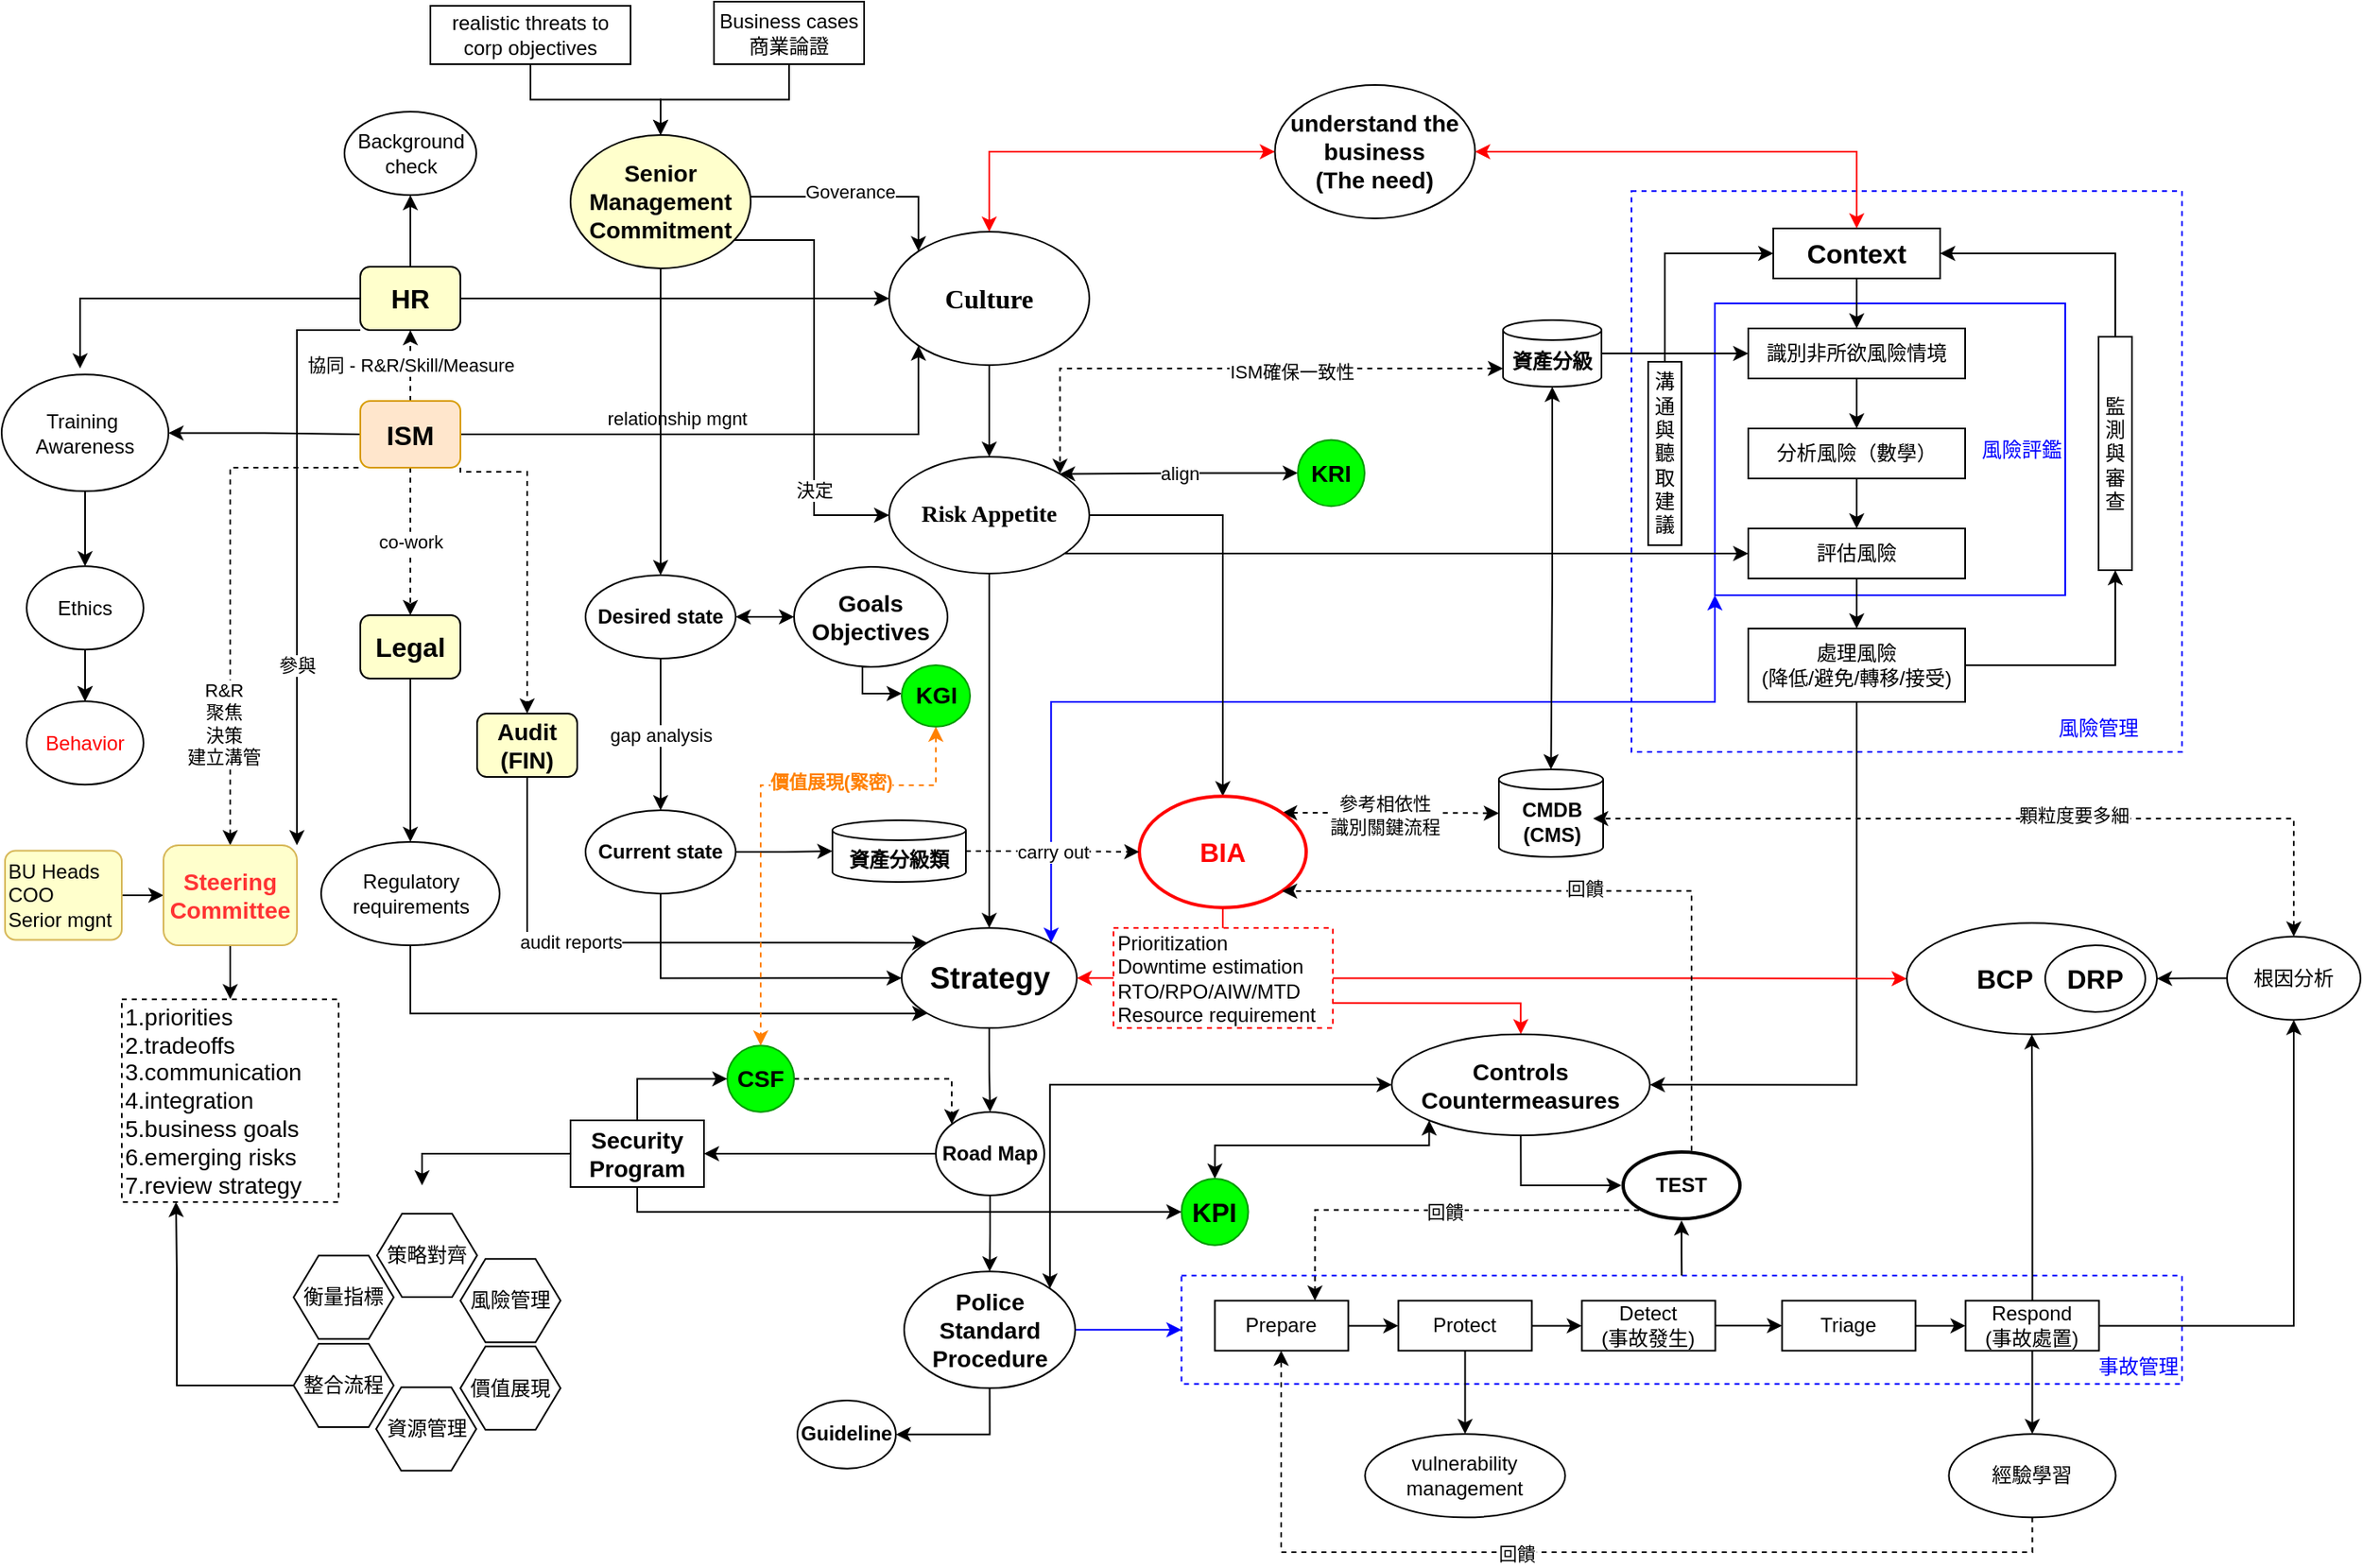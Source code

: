 <mxfile version="14.4.2" type="github">
  <diagram name="CISM" id="42789a77-a242-8287-6e28-9cd8cfd52e62">
    <mxGraphModel dx="1102" dy="526" grid="1" gridSize="10" guides="1" tooltips="1" connect="1" arrows="1" fold="1" page="1" pageScale="1" pageWidth="1600" pageHeight="900" background="#ffffff" math="0" shadow="0">
      <root>
        <mxCell id="0" />
        <mxCell id="1" parent="0" />
        <mxCell id="RKfxSkE61p598FqZE3x6-5" value="&lt;div style=&quot;text-align: justify&quot;&gt;&lt;/div&gt;" style="rounded=0;whiteSpace=wrap;html=1;align=right;strokeColor=#0000FF;dashed=1;" parent="1" vertex="1">
          <mxGeometry x="990" y="133.67" width="330" height="336.33" as="geometry" />
        </mxCell>
        <mxCell id="Z_T5WOkKw4FG-YKkFipD-60" value="&lt;div&gt;&lt;span&gt;&lt;font color=&quot;#0000ff&quot;&gt;&lt;br&gt;&lt;/font&gt;&lt;/span&gt;&lt;/div&gt;&lt;div&gt;&lt;span&gt;&lt;font color=&quot;#0000ff&quot;&gt;&lt;br&gt;&lt;/font&gt;&lt;/span&gt;&lt;/div&gt;&lt;div&gt;&lt;span&gt;&lt;font color=&quot;#0000ff&quot;&gt;&lt;br&gt;&lt;/font&gt;&lt;/span&gt;&lt;/div&gt;&lt;div&gt;&lt;span&gt;&lt;font color=&quot;#0000ff&quot;&gt;事故管理&lt;/font&gt;&lt;/span&gt;&lt;/div&gt;" style="rounded=0;whiteSpace=wrap;html=1;fillColor=#FFFFFF;strokeColor=#0000FF;align=right;dashed=1;" parent="1" vertex="1">
          <mxGeometry x="720.25" y="784.16" width="599.75" height="65" as="geometry" />
        </mxCell>
        <mxCell id="Z_T5WOkKw4FG-YKkFipD-143" style="edgeStyle=orthogonalEdgeStyle;rounded=0;orthogonalLoop=1;jettySize=auto;html=1;entryX=1;entryY=0;entryDx=0;entryDy=0;startArrow=classic;startFill=1;endArrow=classic;endFill=1;exitX=0;exitY=1;exitDx=0;exitDy=0;strokeColor=#0000FF;" parent="1" source="Z_T5WOkKw4FG-YKkFipD-38" target="Z_T5WOkKw4FG-YKkFipD-3" edge="1">
          <mxGeometry relative="1" as="geometry">
            <Array as="points">
              <mxPoint x="1040" y="440" />
              <mxPoint x="642" y="440" />
            </Array>
          </mxGeometry>
        </mxCell>
        <mxCell id="Z_T5WOkKw4FG-YKkFipD-38" value="&lt;font color=&quot;#0000ff&quot;&gt;風險評鑑&lt;/font&gt;" style="rounded=0;whiteSpace=wrap;html=1;fillColor=#FFFFFF;align=right;strokeColor=#0000FF;" parent="1" vertex="1">
          <mxGeometry x="1040" y="201" width="210" height="175" as="geometry" />
        </mxCell>
        <mxCell id="Z_T5WOkKw4FG-YKkFipD-5" style="edgeStyle=orthogonalEdgeStyle;rounded=0;orthogonalLoop=1;jettySize=auto;html=1;exitX=0;exitY=0.5;exitDx=0;exitDy=0;startArrow=classic;startFill=1;endArrow=classic;endFill=1;strokeColor=#FF0000;" parent="1" source="RKfxSkE61p598FqZE3x6-7" target="1ea317790d2ca983-3" edge="1">
          <mxGeometry relative="1" as="geometry">
            <mxPoint x="285" y="188" as="sourcePoint" />
            <Array as="points">
              <mxPoint x="605" y="110" />
            </Array>
          </mxGeometry>
        </mxCell>
        <mxCell id="Z_T5WOkKw4FG-YKkFipD-2" style="edgeStyle=orthogonalEdgeStyle;rounded=0;orthogonalLoop=1;jettySize=auto;html=1;exitX=0.5;exitY=1;exitDx=0;exitDy=0;" parent="1" source="1ea317790d2ca983-3" target="1ea317790d2ca983-4" edge="1">
          <mxGeometry relative="1" as="geometry" />
        </mxCell>
        <mxCell id="Z_T5WOkKw4FG-YKkFipD-57" style="edgeStyle=orthogonalEdgeStyle;rounded=0;orthogonalLoop=1;jettySize=auto;html=1;entryX=1;entryY=0.5;entryDx=0;entryDy=0;startArrow=classic;startFill=1;endArrow=none;endFill=0;" parent="1" source="1ea317790d2ca983-3" target="Z_T5WOkKw4FG-YKkFipD-21" edge="1">
          <mxGeometry relative="1" as="geometry" />
        </mxCell>
        <mxCell id="1ea317790d2ca983-3" value="&lt;span&gt;&lt;font size=&quot;1&quot;&gt;&lt;b style=&quot;font-size: 16px&quot;&gt;Culture&lt;/b&gt;&lt;/font&gt;&lt;/span&gt;" style="ellipse;whiteSpace=wrap;html=1;rounded=0;shadow=0;comic=0;labelBackgroundColor=none;strokeWidth=1;fontFamily=Verdana;fontSize=12;align=center;" parent="1" vertex="1">
          <mxGeometry x="545" y="158" width="120" height="80" as="geometry" />
        </mxCell>
        <mxCell id="Z_T5WOkKw4FG-YKkFipD-75" value="" style="edgeStyle=orthogonalEdgeStyle;rounded=0;orthogonalLoop=1;jettySize=auto;html=1;startArrow=none;startFill=0;endArrow=classic;endFill=1;entryX=0.5;entryY=0;entryDx=0;entryDy=0;exitX=1;exitY=0.5;exitDx=0;exitDy=0;exitPerimeter=0;" parent="1" source="1ea317790d2ca983-4" target="Z_T5WOkKw4FG-YKkFipD-55" edge="1">
          <mxGeometry relative="1" as="geometry" />
        </mxCell>
        <mxCell id="Z_T5WOkKw4FG-YKkFipD-111" style="edgeStyle=orthogonalEdgeStyle;rounded=0;orthogonalLoop=1;jettySize=auto;html=1;exitX=1;exitY=0;exitDx=0;exitDy=0;entryX=0;entryY=0.5;entryDx=0;entryDy=0;startArrow=none;startFill=0;endArrow=classic;endFill=1;" parent="1" source="1ea317790d2ca983-4" target="Z_T5WOkKw4FG-YKkFipD-30" edge="1">
          <mxGeometry relative="1" as="geometry">
            <Array as="points">
              <mxPoint x="647" y="351" />
            </Array>
          </mxGeometry>
        </mxCell>
        <mxCell id="Z_T5WOkKw4FG-YKkFipD-129" style="edgeStyle=orthogonalEdgeStyle;rounded=0;orthogonalLoop=1;jettySize=auto;html=1;startArrow=none;startFill=0;endArrow=classic;endFill=1;" parent="1" source="1ea317790d2ca983-4" target="Z_T5WOkKw4FG-YKkFipD-3" edge="1">
          <mxGeometry relative="1" as="geometry" />
        </mxCell>
        <mxCell id="1ea317790d2ca983-4" value="&lt;span&gt;&lt;font size=&quot;1&quot;&gt;&lt;b style=&quot;font-size: 14px&quot;&gt;Risk Appetite&lt;/b&gt;&lt;/font&gt;&lt;/span&gt;" style="ellipse;whiteSpace=wrap;html=1;rounded=0;shadow=0;comic=0;labelBackgroundColor=none;strokeWidth=1;fontFamily=Verdana;fontSize=12;align=center;" parent="1" vertex="1">
          <mxGeometry x="545" y="293" width="120" height="70" as="geometry" />
        </mxCell>
        <mxCell id="Z_T5WOkKw4FG-YKkFipD-132" value="" style="edgeStyle=orthogonalEdgeStyle;rounded=0;orthogonalLoop=1;jettySize=auto;html=1;startArrow=none;startFill=0;endArrow=classic;endFill=1;" parent="1" source="I_x3B0UFov074bQ4PSzn-11" target="Z_T5WOkKw4FG-YKkFipD-4" edge="1">
          <mxGeometry relative="1" as="geometry" />
        </mxCell>
        <mxCell id="Z_T5WOkKw4FG-YKkFipD-3" value="&lt;b&gt;&lt;font style=&quot;font-size: 18px&quot;&gt;Strategy&lt;/font&gt;&lt;/b&gt;" style="ellipse;whiteSpace=wrap;html=1;" parent="1" vertex="1">
          <mxGeometry x="552.5" y="575.66" width="105" height="60" as="geometry" />
        </mxCell>
        <mxCell id="Z_T5WOkKw4FG-YKkFipD-66" value="" style="edgeStyle=orthogonalEdgeStyle;rounded=0;orthogonalLoop=1;jettySize=auto;html=1;strokeColor=#0000FF;" parent="1" source="Z_T5WOkKw4FG-YKkFipD-4" target="Z_T5WOkKw4FG-YKkFipD-60" edge="1">
          <mxGeometry relative="1" as="geometry" />
        </mxCell>
        <mxCell id="Z_T5WOkKw4FG-YKkFipD-4" value="&lt;b style=&quot;font-size: 14px&quot;&gt;&lt;span&gt;Police&lt;/span&gt;&lt;br&gt;&lt;span&gt;Standard&lt;/span&gt;&lt;br&gt;&lt;span&gt;Procedure&lt;/span&gt;&lt;/b&gt;" style="ellipse;whiteSpace=wrap;html=1;align=center;" parent="1" vertex="1">
          <mxGeometry x="554" y="781.66" width="102.5" height="70" as="geometry" />
        </mxCell>
        <mxCell id="Z_T5WOkKw4FG-YKkFipD-15" value="" style="edgeStyle=orthogonalEdgeStyle;rounded=0;orthogonalLoop=1;jettySize=auto;html=1;" parent="1" source="Z_T5WOkKw4FG-YKkFipD-9" target="Z_T5WOkKw4FG-YKkFipD-10" edge="1">
          <mxGeometry relative="1" as="geometry" />
        </mxCell>
        <mxCell id="Z_T5WOkKw4FG-YKkFipD-10" value="&lt;font color=&quot;#ff0000&quot;&gt;Behavior&lt;/font&gt;" style="ellipse;whiteSpace=wrap;html=1;" parent="1" vertex="1">
          <mxGeometry x="28" y="439.66" width="70" height="50" as="geometry" />
        </mxCell>
        <mxCell id="Z_T5WOkKw4FG-YKkFipD-14" value="" style="edgeStyle=orthogonalEdgeStyle;rounded=0;orthogonalLoop=1;jettySize=auto;html=1;" parent="1" source="Z_T5WOkKw4FG-YKkFipD-9" target="Z_T5WOkKw4FG-YKkFipD-10" edge="1">
          <mxGeometry relative="1" as="geometry" />
        </mxCell>
        <mxCell id="Z_T5WOkKw4FG-YKkFipD-69" value="" style="edgeStyle=orthogonalEdgeStyle;rounded=0;orthogonalLoop=1;jettySize=auto;html=1;startArrow=classic;startFill=1;endArrow=none;endFill=0;" parent="1" source="Z_T5WOkKw4FG-YKkFipD-11" target="Z_T5WOkKw4FG-YKkFipD-20" edge="1">
          <mxGeometry relative="1" as="geometry" />
        </mxCell>
        <mxCell id="Z_T5WOkKw4FG-YKkFipD-11" value="Training&amp;nbsp;&lt;br&gt;Awareness" style="ellipse;whiteSpace=wrap;html=1;" parent="1" vertex="1">
          <mxGeometry x="13" y="243.66" width="100" height="70" as="geometry" />
        </mxCell>
        <mxCell id="Z_T5WOkKw4FG-YKkFipD-9" value="Ethics" style="ellipse;whiteSpace=wrap;html=1;" parent="1" vertex="1">
          <mxGeometry x="28" y="358.66" width="70" height="50" as="geometry" />
        </mxCell>
        <mxCell id="Z_T5WOkKw4FG-YKkFipD-16" value="" style="edgeStyle=orthogonalEdgeStyle;rounded=0;orthogonalLoop=1;jettySize=auto;html=1;" parent="1" source="Z_T5WOkKw4FG-YKkFipD-11" target="Z_T5WOkKw4FG-YKkFipD-9" edge="1">
          <mxGeometry relative="1" as="geometry">
            <mxPoint x="63" y="338.66" as="sourcePoint" />
            <mxPoint x="63" y="453.66" as="targetPoint" />
          </mxGeometry>
        </mxCell>
        <mxCell id="Z_T5WOkKw4FG-YKkFipD-24" value="relationship mgnt" style="edgeStyle=orthogonalEdgeStyle;rounded=0;orthogonalLoop=1;jettySize=auto;html=1;entryX=0;entryY=1;entryDx=0;entryDy=0;exitX=1;exitY=0.5;exitDx=0;exitDy=0;align=right;" parent="1" source="Z_T5WOkKw4FG-YKkFipD-20" target="1ea317790d2ca983-3" edge="1">
          <mxGeometry x="0.046" y="10" relative="1" as="geometry">
            <Array as="points">
              <mxPoint x="563" y="280" />
            </Array>
            <mxPoint x="1" as="offset" />
          </mxGeometry>
        </mxCell>
        <mxCell id="Z_T5WOkKw4FG-YKkFipD-70" value="協同&amp;nbsp;- R&amp;amp;R/Skill/Measure" style="edgeStyle=orthogonalEdgeStyle;rounded=0;orthogonalLoop=1;jettySize=auto;html=1;startArrow=none;startFill=0;endArrow=classic;endFill=1;dashed=1;" parent="1" source="Z_T5WOkKw4FG-YKkFipD-20" target="Z_T5WOkKw4FG-YKkFipD-21" edge="1">
          <mxGeometry relative="1" as="geometry" />
        </mxCell>
        <mxCell id="Z_T5WOkKw4FG-YKkFipD-72" value="co-work" style="edgeStyle=orthogonalEdgeStyle;rounded=0;orthogonalLoop=1;jettySize=auto;html=1;dashed=1;startArrow=none;startFill=0;endArrow=classic;endFill=1;" parent="1" source="Z_T5WOkKw4FG-YKkFipD-20" target="Z_T5WOkKw4FG-YKkFipD-71" edge="1">
          <mxGeometry relative="1" as="geometry" />
        </mxCell>
        <mxCell id="LcdW9NNW-dmjEEYMS5UG-3" style="edgeStyle=orthogonalEdgeStyle;rounded=0;orthogonalLoop=1;jettySize=auto;html=1;entryX=0.5;entryY=0;entryDx=0;entryDy=0;dashed=1;exitX=1;exitY=1;exitDx=0;exitDy=0;" parent="1" source="Z_T5WOkKw4FG-YKkFipD-20" target="LcdW9NNW-dmjEEYMS5UG-1" edge="1">
          <mxGeometry relative="1" as="geometry">
            <Array as="points">
              <mxPoint x="288" y="302" />
              <mxPoint x="328" y="302" />
            </Array>
          </mxGeometry>
        </mxCell>
        <mxCell id="Z_T5WOkKw4FG-YKkFipD-20" value="&lt;b&gt;&lt;font style=&quot;font-size: 16px&quot;&gt;ISM&lt;/font&gt;&lt;/b&gt;" style="rounded=1;whiteSpace=wrap;html=1;fillColor=#ffe6cc;strokeColor=#d79b00;" parent="1" vertex="1">
          <mxGeometry x="228" y="259.5" width="60" height="40" as="geometry" />
        </mxCell>
        <mxCell id="Z_T5WOkKw4FG-YKkFipD-58" value="" style="edgeStyle=orthogonalEdgeStyle;rounded=0;orthogonalLoop=1;jettySize=auto;html=1;" parent="1" source="Z_T5WOkKw4FG-YKkFipD-21" edge="1">
          <mxGeometry relative="1" as="geometry">
            <mxPoint x="60" y="240" as="targetPoint" />
            <Array as="points">
              <mxPoint x="60" y="198" />
              <mxPoint x="60" y="240" />
            </Array>
          </mxGeometry>
        </mxCell>
        <mxCell id="7DjKlJsCixt-iZ4Y43LJ-12" value="" style="edgeStyle=orthogonalEdgeStyle;rounded=0;orthogonalLoop=1;jettySize=auto;html=1;startArrow=none;startFill=0;endArrow=classic;endFill=1;" parent="1" source="Z_T5WOkKw4FG-YKkFipD-21" target="7DjKlJsCixt-iZ4Y43LJ-11" edge="1">
          <mxGeometry relative="1" as="geometry" />
        </mxCell>
        <mxCell id="I_x3B0UFov074bQ4PSzn-13" style="edgeStyle=orthogonalEdgeStyle;rounded=0;orthogonalLoop=1;jettySize=auto;html=1;exitX=0;exitY=1;exitDx=0;exitDy=0;entryX=1;entryY=0;entryDx=0;entryDy=0;startArrow=none;startFill=0;endArrow=classic;endFill=1;strokeColor=#000000;" parent="1" source="Z_T5WOkKw4FG-YKkFipD-21" target="RKfxSkE61p598FqZE3x6-9" edge="1">
          <mxGeometry relative="1" as="geometry">
            <Array as="points">
              <mxPoint x="190" y="217" />
            </Array>
          </mxGeometry>
        </mxCell>
        <mxCell id="I_x3B0UFov074bQ4PSzn-14" value="參與" style="edgeLabel;html=1;align=center;verticalAlign=middle;resizable=0;points=[];" parent="I_x3B0UFov074bQ4PSzn-13" vertex="1" connectable="0">
          <mxGeometry x="-0.135" y="1" relative="1" as="geometry">
            <mxPoint x="-1" y="89" as="offset" />
          </mxGeometry>
        </mxCell>
        <mxCell id="Z_T5WOkKw4FG-YKkFipD-21" value="&lt;b&gt;&lt;font style=&quot;font-size: 16px&quot;&gt;HR&lt;/font&gt;&lt;/b&gt;" style="rounded=1;whiteSpace=wrap;html=1;fillColor=#FFFFCC;" parent="1" vertex="1">
          <mxGeometry x="228" y="179" width="60" height="38" as="geometry" />
        </mxCell>
        <mxCell id="Z_T5WOkKw4FG-YKkFipD-28" value="" style="edgeStyle=orthogonalEdgeStyle;rounded=0;orthogonalLoop=1;jettySize=auto;html=1;" parent="1" source="Z_T5WOkKw4FG-YKkFipD-25" target="Z_T5WOkKw4FG-YKkFipD-27" edge="1">
          <mxGeometry relative="1" as="geometry" />
        </mxCell>
        <mxCell id="Z_T5WOkKw4FG-YKkFipD-25" value="&lt;b&gt;&lt;font style=&quot;font-size: 16px&quot;&gt;Context&lt;/font&gt;&lt;/b&gt;" style="rounded=0;whiteSpace=wrap;html=1;fillColor=#FFFFFF;" parent="1" vertex="1">
          <mxGeometry x="1075" y="156" width="100" height="30" as="geometry" />
        </mxCell>
        <mxCell id="Z_T5WOkKw4FG-YKkFipD-34" value="" style="edgeStyle=orthogonalEdgeStyle;rounded=0;orthogonalLoop=1;jettySize=auto;html=1;entryX=0.5;entryY=0;entryDx=0;entryDy=0;" parent="1" source="Z_T5WOkKw4FG-YKkFipD-27" target="Z_T5WOkKw4FG-YKkFipD-29" edge="1">
          <mxGeometry relative="1" as="geometry" />
        </mxCell>
        <mxCell id="Z_T5WOkKw4FG-YKkFipD-27" value="識別非所欲風險情境" style="rounded=0;whiteSpace=wrap;html=1;fillColor=#FFFFFF;" parent="1" vertex="1">
          <mxGeometry x="1060" y="216" width="130" height="30" as="geometry" />
        </mxCell>
        <mxCell id="Z_T5WOkKw4FG-YKkFipD-32" value="" style="edgeStyle=orthogonalEdgeStyle;rounded=0;orthogonalLoop=1;jettySize=auto;html=1;" parent="1" source="Z_T5WOkKw4FG-YKkFipD-29" target="Z_T5WOkKw4FG-YKkFipD-30" edge="1">
          <mxGeometry relative="1" as="geometry" />
        </mxCell>
        <mxCell id="Z_T5WOkKw4FG-YKkFipD-29" value="分析風險（數學）" style="rounded=0;whiteSpace=wrap;html=1;fillColor=#FFFFFF;" parent="1" vertex="1">
          <mxGeometry x="1060" y="276" width="130" height="30" as="geometry" />
        </mxCell>
        <mxCell id="Z_T5WOkKw4FG-YKkFipD-36" value="" style="edgeStyle=orthogonalEdgeStyle;rounded=0;orthogonalLoop=1;jettySize=auto;html=1;" parent="1" source="Z_T5WOkKw4FG-YKkFipD-30" target="Z_T5WOkKw4FG-YKkFipD-35" edge="1">
          <mxGeometry relative="1" as="geometry" />
        </mxCell>
        <mxCell id="Z_T5WOkKw4FG-YKkFipD-30" value="評估風險" style="rounded=0;whiteSpace=wrap;html=1;fillColor=#FFFFFF;" parent="1" vertex="1">
          <mxGeometry x="1060" y="336" width="130" height="30" as="geometry" />
        </mxCell>
        <mxCell id="Z_T5WOkKw4FG-YKkFipD-44" style="edgeStyle=orthogonalEdgeStyle;rounded=0;orthogonalLoop=1;jettySize=auto;html=1;entryX=0.5;entryY=1;entryDx=0;entryDy=0;" parent="1" source="Z_T5WOkKw4FG-YKkFipD-35" target="Z_T5WOkKw4FG-YKkFipD-42" edge="1">
          <mxGeometry relative="1" as="geometry" />
        </mxCell>
        <mxCell id="Z_T5WOkKw4FG-YKkFipD-138" style="edgeStyle=orthogonalEdgeStyle;rounded=0;orthogonalLoop=1;jettySize=auto;html=1;entryX=1;entryY=0.5;entryDx=0;entryDy=0;startArrow=none;startFill=0;endArrow=classic;endFill=1;exitX=0.5;exitY=1;exitDx=0;exitDy=0;" parent="1" source="Z_T5WOkKw4FG-YKkFipD-35" target="Z_T5WOkKw4FG-YKkFipD-136" edge="1">
          <mxGeometry relative="1" as="geometry">
            <mxPoint x="1103" y="472" as="sourcePoint" />
            <Array as="points">
              <mxPoint x="1125" y="670" />
            </Array>
          </mxGeometry>
        </mxCell>
        <mxCell id="Z_T5WOkKw4FG-YKkFipD-35" value="處理風險&lt;br&gt;(降低/避免/轉移/接受)" style="rounded=0;whiteSpace=wrap;html=1;fillColor=#FFFFFF;" parent="1" vertex="1">
          <mxGeometry x="1060" y="396" width="130" height="44" as="geometry" />
        </mxCell>
        <mxCell id="Z_T5WOkKw4FG-YKkFipD-41" style="edgeStyle=orthogonalEdgeStyle;rounded=0;orthogonalLoop=1;jettySize=auto;html=1;entryX=0;entryY=0.5;entryDx=0;entryDy=0;exitX=0.5;exitY=0;exitDx=0;exitDy=0;" parent="1" source="Z_T5WOkKw4FG-YKkFipD-40" target="Z_T5WOkKw4FG-YKkFipD-25" edge="1">
          <mxGeometry relative="1" as="geometry">
            <Array as="points">
              <mxPoint x="1010" y="171" />
            </Array>
          </mxGeometry>
        </mxCell>
        <mxCell id="Z_T5WOkKw4FG-YKkFipD-40" value="溝通與聽取建議" style="rounded=0;whiteSpace=wrap;html=1;fillColor=#FFFFFF;" parent="1" vertex="1">
          <mxGeometry x="1000" y="236" width="20" height="110" as="geometry" />
        </mxCell>
        <mxCell id="Z_T5WOkKw4FG-YKkFipD-45" style="edgeStyle=orthogonalEdgeStyle;rounded=0;orthogonalLoop=1;jettySize=auto;html=1;entryX=1;entryY=0.5;entryDx=0;entryDy=0;" parent="1" source="Z_T5WOkKw4FG-YKkFipD-42" target="Z_T5WOkKw4FG-YKkFipD-25" edge="1">
          <mxGeometry relative="1" as="geometry">
            <Array as="points">
              <mxPoint x="1280" y="171" />
            </Array>
          </mxGeometry>
        </mxCell>
        <mxCell id="Z_T5WOkKw4FG-YKkFipD-42" value="監測與審查" style="rounded=0;whiteSpace=wrap;html=1;fillColor=#FFFFFF;" parent="1" vertex="1">
          <mxGeometry x="1270" y="221" width="20" height="140" as="geometry" />
        </mxCell>
        <mxCell id="Z_T5WOkKw4FG-YKkFipD-61" value="" style="edgeStyle=orthogonalEdgeStyle;rounded=0;orthogonalLoop=1;jettySize=auto;html=1;" parent="1" source="Z_T5WOkKw4FG-YKkFipD-49" target="Z_T5WOkKw4FG-YKkFipD-50" edge="1">
          <mxGeometry relative="1" as="geometry" />
        </mxCell>
        <mxCell id="Z_T5WOkKw4FG-YKkFipD-49" value="Prepare" style="rounded=0;whiteSpace=wrap;html=1;strokeColor=#000000;fillColor=#FFFFFF;" parent="1" vertex="1">
          <mxGeometry x="740.25" y="799.16" width="80" height="30" as="geometry" />
        </mxCell>
        <mxCell id="Z_T5WOkKw4FG-YKkFipD-62" value="" style="edgeStyle=orthogonalEdgeStyle;rounded=0;orthogonalLoop=1;jettySize=auto;html=1;" parent="1" source="Z_T5WOkKw4FG-YKkFipD-50" target="Z_T5WOkKw4FG-YKkFipD-51" edge="1">
          <mxGeometry relative="1" as="geometry" />
        </mxCell>
        <mxCell id="Z_T5WOkKw4FG-YKkFipD-87" value="" style="edgeStyle=orthogonalEdgeStyle;rounded=0;orthogonalLoop=1;jettySize=auto;html=1;startArrow=none;startFill=0;endArrow=classic;endFill=1;" parent="1" source="Z_T5WOkKw4FG-YKkFipD-50" target="Z_T5WOkKw4FG-YKkFipD-86" edge="1">
          <mxGeometry relative="1" as="geometry" />
        </mxCell>
        <mxCell id="Z_T5WOkKw4FG-YKkFipD-50" value="Protect" style="rounded=0;whiteSpace=wrap;html=1;strokeColor=#000000;fillColor=#FFFFFF;" parent="1" vertex="1">
          <mxGeometry x="850.25" y="799.16" width="80" height="30" as="geometry" />
        </mxCell>
        <mxCell id="Z_T5WOkKw4FG-YKkFipD-63" value="" style="edgeStyle=orthogonalEdgeStyle;rounded=0;orthogonalLoop=1;jettySize=auto;html=1;" parent="1" source="Z_T5WOkKw4FG-YKkFipD-51" target="Z_T5WOkKw4FG-YKkFipD-53" edge="1">
          <mxGeometry relative="1" as="geometry" />
        </mxCell>
        <mxCell id="Z_T5WOkKw4FG-YKkFipD-51" value="Detect&lt;br&gt;(事故發生)" style="rounded=0;whiteSpace=wrap;html=1;strokeColor=#000000;fillColor=#FFFFFF;" parent="1" vertex="1">
          <mxGeometry x="960.25" y="799.16" width="80" height="30" as="geometry" />
        </mxCell>
        <mxCell id="Z_T5WOkKw4FG-YKkFipD-89" value="" style="edgeStyle=orthogonalEdgeStyle;rounded=0;orthogonalLoop=1;jettySize=auto;html=1;startArrow=none;startFill=0;endArrow=classic;endFill=1;" parent="1" source="Z_T5WOkKw4FG-YKkFipD-52" target="Z_T5WOkKw4FG-YKkFipD-88" edge="1">
          <mxGeometry relative="1" as="geometry" />
        </mxCell>
        <mxCell id="Z_T5WOkKw4FG-YKkFipD-105" style="edgeStyle=orthogonalEdgeStyle;rounded=0;orthogonalLoop=1;jettySize=auto;html=1;entryX=0.5;entryY=1;entryDx=0;entryDy=0;startArrow=none;startFill=0;endArrow=classic;endFill=1;" parent="1" source="Z_T5WOkKw4FG-YKkFipD-52" target="Z_T5WOkKw4FG-YKkFipD-104" edge="1">
          <mxGeometry relative="1" as="geometry">
            <mxPoint x="1370" y="774.66" as="targetPoint" />
          </mxGeometry>
        </mxCell>
        <mxCell id="Z_T5WOkKw4FG-YKkFipD-108" style="edgeStyle=orthogonalEdgeStyle;rounded=0;orthogonalLoop=1;jettySize=auto;html=1;entryX=0.5;entryY=1;entryDx=0;entryDy=0;startArrow=none;startFill=0;endArrow=classic;endFill=1;" parent="1" source="Z_T5WOkKw4FG-YKkFipD-52" target="Z_T5WOkKw4FG-YKkFipD-80" edge="1">
          <mxGeometry relative="1" as="geometry" />
        </mxCell>
        <mxCell id="Z_T5WOkKw4FG-YKkFipD-52" value="Respond&lt;br&gt;(事故處置)" style="rounded=0;whiteSpace=wrap;html=1;strokeColor=#000000;fillColor=#FFFFFF;" parent="1" vertex="1">
          <mxGeometry x="1190.25" y="799.16" width="80" height="30" as="geometry" />
        </mxCell>
        <mxCell id="Z_T5WOkKw4FG-YKkFipD-64" value="" style="edgeStyle=orthogonalEdgeStyle;rounded=0;orthogonalLoop=1;jettySize=auto;html=1;" parent="1" source="Z_T5WOkKw4FG-YKkFipD-53" target="Z_T5WOkKw4FG-YKkFipD-52" edge="1">
          <mxGeometry relative="1" as="geometry" />
        </mxCell>
        <mxCell id="Z_T5WOkKw4FG-YKkFipD-53" value="Triage" style="rounded=0;whiteSpace=wrap;html=1;strokeColor=#000000;fillColor=#FFFFFF;" parent="1" vertex="1">
          <mxGeometry x="1080.25" y="799.16" width="80" height="30" as="geometry" />
        </mxCell>
        <mxCell id="Z_T5WOkKw4FG-YKkFipD-76" value="參考相依性&lt;br&gt;識別關鍵流程" style="edgeStyle=orthogonalEdgeStyle;rounded=0;orthogonalLoop=1;jettySize=auto;html=1;startArrow=classic;startFill=1;endArrow=classic;endFill=1;dashed=1;align=center;exitX=1;exitY=0;exitDx=0;exitDy=0;" parent="1" source="Z_T5WOkKw4FG-YKkFipD-55" target="Z_T5WOkKw4FG-YKkFipD-74" edge="1">
          <mxGeometry x="-0.061" y="-1" relative="1" as="geometry">
            <mxPoint as="offset" />
          </mxGeometry>
        </mxCell>
        <mxCell id="Z_T5WOkKw4FG-YKkFipD-78" value="" style="edgeStyle=orthogonalEdgeStyle;rounded=0;orthogonalLoop=1;jettySize=auto;html=1;startArrow=none;startFill=0;endArrow=classic;endFill=1;strokeColor=#FF0000;" parent="1" source="Z_T5WOkKw4FG-YKkFipD-55" target="Z_T5WOkKw4FG-YKkFipD-77" edge="1">
          <mxGeometry relative="1" as="geometry" />
        </mxCell>
        <mxCell id="Z_T5WOkKw4FG-YKkFipD-55" value="&lt;font style=&quot;font-size: 16px&quot; color=&quot;#ff0000&quot;&gt;&lt;b&gt;BIA&lt;/b&gt;&lt;/font&gt;" style="ellipse;whiteSpace=wrap;html=1;fillColor=#FFFFFF;strokeColor=#FF0000;strokeWidth=2;" parent="1" vertex="1">
          <mxGeometry x="695" y="496.66" width="100" height="66.67" as="geometry" />
        </mxCell>
        <mxCell id="Z_T5WOkKw4FG-YKkFipD-141" style="edgeStyle=orthogonalEdgeStyle;rounded=0;orthogonalLoop=1;jettySize=auto;html=1;startArrow=none;startFill=0;endArrow=classic;endFill=1;" parent="1" source="Z_T5WOkKw4FG-YKkFipD-71" target="Z_T5WOkKw4FG-YKkFipD-139" edge="1">
          <mxGeometry relative="1" as="geometry" />
        </mxCell>
        <mxCell id="Z_T5WOkKw4FG-YKkFipD-71" value="&lt;b&gt;&lt;font style=&quot;font-size: 16px&quot;&gt;Legal&lt;/font&gt;&lt;/b&gt;" style="rounded=1;whiteSpace=wrap;html=1;fillColor=#FFFFCC;" parent="1" vertex="1">
          <mxGeometry x="228" y="388" width="60" height="38" as="geometry" />
        </mxCell>
        <mxCell id="Z_T5WOkKw4FG-YKkFipD-74" value="&lt;b&gt;CMDB&lt;br&gt;(CMS)&lt;br&gt;&lt;/b&gt;" style="shape=cylinder3;whiteSpace=wrap;html=1;boundedLbl=1;backgroundOutline=1;size=6;fillColor=#FFFFFF;" parent="1" vertex="1">
          <mxGeometry x="910.5" y="480.5" width="62.5" height="52.5" as="geometry" />
        </mxCell>
        <mxCell id="Z_T5WOkKw4FG-YKkFipD-79" value="" style="edgeStyle=orthogonalEdgeStyle;rounded=0;orthogonalLoop=1;jettySize=auto;html=1;startArrow=none;startFill=0;endArrow=classic;endFill=1;exitX=0;exitY=0.5;exitDx=0;exitDy=0;entryX=1;entryY=0.5;entryDx=0;entryDy=0;strokeColor=#FF0000;" parent="1" source="Z_T5WOkKw4FG-YKkFipD-77" target="Z_T5WOkKw4FG-YKkFipD-3" edge="1">
          <mxGeometry relative="1" as="geometry" />
        </mxCell>
        <mxCell id="Z_T5WOkKw4FG-YKkFipD-84" style="edgeStyle=orthogonalEdgeStyle;rounded=0;orthogonalLoop=1;jettySize=auto;html=1;entryX=0;entryY=0.5;entryDx=0;entryDy=0;startArrow=none;startFill=0;endArrow=classic;endFill=1;strokeColor=#FF0000;" parent="1" source="Z_T5WOkKw4FG-YKkFipD-77" target="Z_T5WOkKw4FG-YKkFipD-80" edge="1">
          <mxGeometry relative="1" as="geometry" />
        </mxCell>
        <mxCell id="Z_T5WOkKw4FG-YKkFipD-77" value="&lt;span&gt;Prioritization&lt;/span&gt;&lt;br&gt;&lt;span&gt;Downtime estimation&lt;br&gt;RTO/RPO/AIW/MTD&lt;br&gt;Resource requirement&lt;br&gt;&lt;/span&gt;" style="rounded=0;whiteSpace=wrap;html=1;fillColor=#FFFFFF;align=left;dashed=1;strokeColor=#FF0000;" parent="1" vertex="1">
          <mxGeometry x="679.5" y="575.66" width="131.5" height="60" as="geometry" />
        </mxCell>
        <mxCell id="Z_T5WOkKw4FG-YKkFipD-80" value="&lt;blockquote style=&quot;margin: 0 0 0 40px ; border: none ; padding: 0px&quot;&gt;&lt;font style=&quot;font-size: 16px&quot;&gt;&lt;b&gt;BCP&lt;/b&gt;&lt;/font&gt;&lt;/blockquote&gt;" style="ellipse;whiteSpace=wrap;html=1;strokeColor=#000000;fillColor=#FFFFFF;align=left;" parent="1" vertex="1">
          <mxGeometry x="1155" y="572.66" width="150" height="66.67" as="geometry" />
        </mxCell>
        <mxCell id="Z_T5WOkKw4FG-YKkFipD-85" value="&lt;font style=&quot;font-size: 16px&quot;&gt;&lt;b&gt;DRP&lt;/b&gt;&lt;/font&gt;" style="ellipse;whiteSpace=wrap;html=1;strokeColor=#000000;fillColor=#FFFFFF;" parent="1" vertex="1">
          <mxGeometry x="1238" y="586" width="60" height="40" as="geometry" />
        </mxCell>
        <mxCell id="Z_T5WOkKw4FG-YKkFipD-86" value="vulnerability&lt;br&gt;management" style="ellipse;whiteSpace=wrap;html=1;strokeColor=#000000;fillColor=#FFFFFF;" parent="1" vertex="1">
          <mxGeometry x="830.25" y="879.16" width="120" height="50" as="geometry" />
        </mxCell>
        <mxCell id="Z_T5WOkKw4FG-YKkFipD-90" style="edgeStyle=orthogonalEdgeStyle;rounded=0;orthogonalLoop=1;jettySize=auto;html=1;startArrow=none;startFill=0;endArrow=classic;endFill=1;dashed=1;" parent="1" source="Z_T5WOkKw4FG-YKkFipD-88" target="Z_T5WOkKw4FG-YKkFipD-49" edge="1">
          <mxGeometry relative="1" as="geometry">
            <Array as="points">
              <mxPoint x="1230" y="950" />
              <mxPoint x="780" y="950" />
            </Array>
          </mxGeometry>
        </mxCell>
        <mxCell id="I_x3B0UFov074bQ4PSzn-23" value="回饋" style="edgeLabel;html=1;align=center;verticalAlign=middle;resizable=0;points=[];" parent="Z_T5WOkKw4FG-YKkFipD-90" vertex="1" connectable="0">
          <mxGeometry x="0.115" y="1" relative="1" as="geometry">
            <mxPoint as="offset" />
          </mxGeometry>
        </mxCell>
        <mxCell id="Z_T5WOkKw4FG-YKkFipD-88" value="經驗學習" style="ellipse;whiteSpace=wrap;html=1;strokeColor=#000000;fillColor=#FFFFFF;" parent="1" vertex="1">
          <mxGeometry x="1180.25" y="879.16" width="100" height="50" as="geometry" />
        </mxCell>
        <mxCell id="Z_T5WOkKw4FG-YKkFipD-133" value="carry out" style="edgeStyle=orthogonalEdgeStyle;rounded=0;orthogonalLoop=1;jettySize=auto;html=1;entryX=0;entryY=0.5;entryDx=0;entryDy=0;dashed=1;startArrow=none;startFill=0;endArrow=classic;endFill=1;align=center;" parent="1" source="ZfnocIq7j7UAg82WcDB6-1" target="Z_T5WOkKw4FG-YKkFipD-55" edge="1">
          <mxGeometry relative="1" as="geometry" />
        </mxCell>
        <mxCell id="Z_T5WOkKw4FG-YKkFipD-135" style="edgeStyle=orthogonalEdgeStyle;rounded=0;orthogonalLoop=1;jettySize=auto;html=1;entryX=0;entryY=0.5;entryDx=0;entryDy=0;startArrow=none;startFill=0;endArrow=classic;endFill=1;exitX=0.5;exitY=1;exitDx=0;exitDy=0;" parent="1" source="Z_T5WOkKw4FG-YKkFipD-94" target="Z_T5WOkKw4FG-YKkFipD-3" edge="1">
          <mxGeometry relative="1" as="geometry">
            <Array as="points">
              <mxPoint x="408" y="606" />
            </Array>
          </mxGeometry>
        </mxCell>
        <mxCell id="ZfnocIq7j7UAg82WcDB6-4" value="" style="edgeStyle=orthogonalEdgeStyle;rounded=0;orthogonalLoop=1;jettySize=auto;html=1;" parent="1" source="Z_T5WOkKw4FG-YKkFipD-94" target="ZfnocIq7j7UAg82WcDB6-1" edge="1">
          <mxGeometry relative="1" as="geometry" />
        </mxCell>
        <mxCell id="Z_T5WOkKw4FG-YKkFipD-94" value="&lt;b&gt;Current state&lt;/b&gt;" style="ellipse;whiteSpace=wrap;html=1;strokeColor=#000000;fillColor=#FFFFFF;" parent="1" vertex="1">
          <mxGeometry x="363" y="505" width="90" height="50" as="geometry" />
        </mxCell>
        <mxCell id="Z_T5WOkKw4FG-YKkFipD-127" value="gap analysis" style="edgeStyle=orthogonalEdgeStyle;rounded=0;orthogonalLoop=1;jettySize=auto;html=1;startArrow=none;startFill=0;endArrow=classic;endFill=1;" parent="1" source="Z_T5WOkKw4FG-YKkFipD-93" target="Z_T5WOkKw4FG-YKkFipD-94" edge="1">
          <mxGeometry relative="1" as="geometry" />
        </mxCell>
        <mxCell id="RKfxSkE61p598FqZE3x6-18" value="" style="edgeStyle=orthogonalEdgeStyle;rounded=0;orthogonalLoop=1;jettySize=auto;html=1;startArrow=classic;startFill=1;endArrow=classic;endFill=1;strokeColor=#000000;" parent="1" source="Z_T5WOkKw4FG-YKkFipD-93" target="RKfxSkE61p598FqZE3x6-17" edge="1">
          <mxGeometry relative="1" as="geometry" />
        </mxCell>
        <mxCell id="Z_T5WOkKw4FG-YKkFipD-93" value="&lt;b&gt;Desired state&lt;br&gt;&lt;/b&gt;" style="ellipse;whiteSpace=wrap;html=1;strokeColor=#000000;fillColor=#FFFFFF;" parent="1" vertex="1">
          <mxGeometry x="363" y="364.0" width="90" height="50" as="geometry" />
        </mxCell>
        <mxCell id="Z_T5WOkKw4FG-YKkFipD-146" style="edgeStyle=orthogonalEdgeStyle;rounded=0;orthogonalLoop=1;jettySize=auto;html=1;startArrow=classic;startFill=1;endArrow=classic;endFill=1;strokeColor=#000000;dashed=1;exitX=0.5;exitY=0;exitDx=0;exitDy=0;" parent="1" source="Z_T5WOkKw4FG-YKkFipD-104" edge="1">
          <mxGeometry relative="1" as="geometry">
            <Array as="points">
              <mxPoint x="1387" y="510" />
            </Array>
            <mxPoint x="967" y="510" as="targetPoint" />
          </mxGeometry>
        </mxCell>
        <mxCell id="I_x3B0UFov074bQ4PSzn-24" value="顆粒度要多細" style="edgeLabel;html=1;align=center;verticalAlign=middle;resizable=0;points=[];" parent="Z_T5WOkKw4FG-YKkFipD-146" vertex="1" connectable="0">
          <mxGeometry x="-0.17" y="-2" relative="1" as="geometry">
            <mxPoint as="offset" />
          </mxGeometry>
        </mxCell>
        <mxCell id="I_x3B0UFov074bQ4PSzn-1" value="" style="edgeStyle=orthogonalEdgeStyle;rounded=0;orthogonalLoop=1;jettySize=auto;html=1;entryX=1;entryY=0.5;entryDx=0;entryDy=0;" parent="1" source="Z_T5WOkKw4FG-YKkFipD-104" target="Z_T5WOkKw4FG-YKkFipD-80" edge="1">
          <mxGeometry relative="1" as="geometry">
            <mxPoint x="1310" y="606" as="targetPoint" />
          </mxGeometry>
        </mxCell>
        <mxCell id="Z_T5WOkKw4FG-YKkFipD-104" value="根因分析" style="ellipse;whiteSpace=wrap;html=1;strokeColor=#000000;fillColor=#FFFFFF;" parent="1" vertex="1">
          <mxGeometry x="1347" y="580.75" width="80" height="50" as="geometry" />
        </mxCell>
        <mxCell id="Z_T5WOkKw4FG-YKkFipD-115" style="edgeStyle=orthogonalEdgeStyle;rounded=0;orthogonalLoop=1;jettySize=auto;html=1;entryX=0.5;entryY=1;entryDx=0;entryDy=0;startArrow=classic;startFill=1;endArrow=none;endFill=0;" parent="1" source="Z_T5WOkKw4FG-YKkFipD-114" target="Z_T5WOkKw4FG-YKkFipD-4" edge="1">
          <mxGeometry relative="1" as="geometry" />
        </mxCell>
        <mxCell id="Z_T5WOkKw4FG-YKkFipD-114" value="&lt;b&gt;Guideline&lt;/b&gt;" style="ellipse;whiteSpace=wrap;html=1;" parent="1" vertex="1">
          <mxGeometry x="490" y="859" width="59" height="40.84" as="geometry" />
        </mxCell>
        <mxCell id="Z_T5WOkKw4FG-YKkFipD-123" value="決定" style="edgeStyle=orthogonalEdgeStyle;rounded=0;orthogonalLoop=1;jettySize=auto;html=1;startArrow=none;startFill=0;endArrow=classic;endFill=1;entryX=0;entryY=0.5;entryDx=0;entryDy=0;exitX=1;exitY=1;exitDx=0;exitDy=0;" parent="1" source="7DjKlJsCixt-iZ4Y43LJ-1" target="1ea317790d2ca983-4" edge="1">
          <mxGeometry x="0.554" relative="1" as="geometry">
            <mxPoint x="448" y="339" as="sourcePoint" />
            <Array as="points">
              <mxPoint x="446" y="163" />
              <mxPoint x="500" y="163" />
              <mxPoint x="500" y="328" />
            </Array>
            <mxPoint as="offset" />
          </mxGeometry>
        </mxCell>
        <mxCell id="Z_T5WOkKw4FG-YKkFipD-125" value="" style="edgeStyle=orthogonalEdgeStyle;rounded=0;orthogonalLoop=1;jettySize=auto;html=1;startArrow=none;startFill=0;endArrow=classic;endFill=1;exitX=0.5;exitY=1;exitDx=0;exitDy=0;" parent="1" source="7DjKlJsCixt-iZ4Y43LJ-1" target="Z_T5WOkKw4FG-YKkFipD-93" edge="1">
          <mxGeometry relative="1" as="geometry">
            <mxPoint x="408" y="364" as="sourcePoint" />
          </mxGeometry>
        </mxCell>
        <mxCell id="Z_T5WOkKw4FG-YKkFipD-137" style="edgeStyle=orthogonalEdgeStyle;rounded=0;orthogonalLoop=1;jettySize=auto;html=1;entryX=1;entryY=0;entryDx=0;entryDy=0;startArrow=classic;startFill=1;endArrow=classic;endFill=1;" parent="1" source="Z_T5WOkKw4FG-YKkFipD-136" target="Z_T5WOkKw4FG-YKkFipD-4" edge="1">
          <mxGeometry relative="1" as="geometry" />
        </mxCell>
        <mxCell id="RKfxSkE61p598FqZE3x6-15" style="edgeStyle=orthogonalEdgeStyle;rounded=0;orthogonalLoop=1;jettySize=auto;html=1;startArrow=classic;startFill=1;endArrow=none;endFill=0;exitX=0.5;exitY=0;exitDx=0;exitDy=0;entryX=1;entryY=0.75;entryDx=0;entryDy=0;strokeColor=#FF0000;" parent="1" source="Z_T5WOkKw4FG-YKkFipD-136" target="Z_T5WOkKw4FG-YKkFipD-77" edge="1">
          <mxGeometry relative="1" as="geometry">
            <mxPoint x="781" y="540" as="targetPoint" />
            <Array as="points">
              <mxPoint x="924" y="621" />
            </Array>
          </mxGeometry>
        </mxCell>
        <mxCell id="xGzVCziltJYHskcthxfu-4" style="edgeStyle=orthogonalEdgeStyle;rounded=0;orthogonalLoop=1;jettySize=auto;html=1;entryX=0;entryY=0.5;entryDx=0;entryDy=0;" parent="1" source="Z_T5WOkKw4FG-YKkFipD-136" target="xGzVCziltJYHskcthxfu-1" edge="1">
          <mxGeometry relative="1" as="geometry">
            <mxPoint x="1020" y="730" as="targetPoint" />
            <Array as="points">
              <mxPoint x="924" y="730" />
            </Array>
          </mxGeometry>
        </mxCell>
        <mxCell id="Z_T5WOkKw4FG-YKkFipD-136" value="&lt;b&gt;&lt;font style=&quot;font-size: 14px&quot;&gt;Controls&lt;br&gt;Countermeasures&lt;br&gt;&lt;/font&gt;&lt;/b&gt;" style="ellipse;whiteSpace=wrap;html=1;strokeColor=#000000;fillColor=none;gradientColor=none;" parent="1" vertex="1">
          <mxGeometry x="846.25" y="639.33" width="154.75" height="60.67" as="geometry" />
        </mxCell>
        <mxCell id="Z_T5WOkKw4FG-YKkFipD-140" style="edgeStyle=orthogonalEdgeStyle;rounded=0;orthogonalLoop=1;jettySize=auto;html=1;startArrow=none;startFill=0;endArrow=classic;endFill=1;entryX=0;entryY=1;entryDx=0;entryDy=0;exitX=0.5;exitY=1;exitDx=0;exitDy=0;" parent="1" source="Z_T5WOkKw4FG-YKkFipD-139" target="Z_T5WOkKw4FG-YKkFipD-3" edge="1">
          <mxGeometry relative="1" as="geometry">
            <mxPoint x="550" y="627" as="targetPoint" />
            <Array as="points">
              <mxPoint x="258" y="627" />
            </Array>
          </mxGeometry>
        </mxCell>
        <mxCell id="Z_T5WOkKw4FG-YKkFipD-139" value="Regulatory&lt;br&gt;requirements" style="ellipse;whiteSpace=wrap;html=1;strokeColor=#000000;fillColor=#ffffff;gradientColor=none;" parent="1" vertex="1">
          <mxGeometry x="204.5" y="524" width="107" height="62" as="geometry" />
        </mxCell>
        <mxCell id="Z_T5WOkKw4FG-YKkFipD-145" style="edgeStyle=orthogonalEdgeStyle;rounded=0;orthogonalLoop=1;jettySize=auto;html=1;entryX=0.5;entryY=0;entryDx=0;entryDy=0;entryPerimeter=0;startArrow=classic;startFill=1;endArrow=classic;endFill=1;" parent="1" source="Z_T5WOkKw4FG-YKkFipD-144" target="Z_T5WOkKw4FG-YKkFipD-74" edge="1">
          <mxGeometry relative="1" as="geometry" />
        </mxCell>
        <mxCell id="Z_T5WOkKw4FG-YKkFipD-147" style="edgeStyle=orthogonalEdgeStyle;rounded=0;orthogonalLoop=1;jettySize=auto;html=1;entryX=0;entryY=0.5;entryDx=0;entryDy=0;startArrow=none;startFill=0;endArrow=classic;endFill=1;strokeColor=#000000;" parent="1" source="Z_T5WOkKw4FG-YKkFipD-144" target="Z_T5WOkKw4FG-YKkFipD-27" edge="1">
          <mxGeometry relative="1" as="geometry" />
        </mxCell>
        <mxCell id="RKfxSkE61p598FqZE3x6-3" style="edgeStyle=orthogonalEdgeStyle;rounded=0;orthogonalLoop=1;jettySize=auto;html=1;entryX=1;entryY=0;entryDx=0;entryDy=0;startArrow=classic;startFill=1;dashed=1;" parent="1" source="Z_T5WOkKw4FG-YKkFipD-144" target="1ea317790d2ca983-4" edge="1">
          <mxGeometry relative="1" as="geometry">
            <Array as="points">
              <mxPoint x="647" y="240" />
            </Array>
          </mxGeometry>
        </mxCell>
        <mxCell id="RKfxSkE61p598FqZE3x6-4" value="ISM確保一致性" style="edgeLabel;html=1;align=right;verticalAlign=middle;resizable=0;points=[];" parent="RKfxSkE61p598FqZE3x6-3" vertex="1" connectable="0">
          <mxGeometry x="-0.458" y="2" relative="1" as="geometry">
            <mxPoint as="offset" />
          </mxGeometry>
        </mxCell>
        <mxCell id="Z_T5WOkKw4FG-YKkFipD-144" value="&lt;b&gt;資產分級&lt;/b&gt;" style="shape=cylinder3;whiteSpace=wrap;html=1;boundedLbl=1;backgroundOutline=1;size=6;fillColor=#FFFFFF;" parent="1" vertex="1">
          <mxGeometry x="913" y="211" width="59" height="40" as="geometry" />
        </mxCell>
        <mxCell id="FjglQKyL9xuaOm_JLrOF-11" style="edgeStyle=orthogonalEdgeStyle;rounded=0;orthogonalLoop=1;jettySize=auto;html=1;entryX=0;entryY=0;entryDx=0;entryDy=0;startArrow=none;startFill=0;endArrow=classic;endFill=1;" parent="1" source="7DjKlJsCixt-iZ4Y43LJ-1" target="1ea317790d2ca983-3" edge="1">
          <mxGeometry relative="1" as="geometry">
            <Array as="points">
              <mxPoint x="563" y="137" />
            </Array>
          </mxGeometry>
        </mxCell>
        <mxCell id="FjglQKyL9xuaOm_JLrOF-12" value="Goverance&lt;br&gt;&amp;nbsp;&amp;nbsp;&lt;br&gt;" style="edgeLabel;html=1;align=left;verticalAlign=middle;resizable=0;points=[];" parent="FjglQKyL9xuaOm_JLrOF-11" vertex="1" connectable="0">
          <mxGeometry x="-0.534" y="-4" relative="1" as="geometry">
            <mxPoint as="offset" />
          </mxGeometry>
        </mxCell>
        <mxCell id="7DjKlJsCixt-iZ4Y43LJ-1" value="&lt;b style=&quot;font-size: 14px&quot;&gt;Senior&lt;br&gt;Management&lt;br&gt;Commitment&lt;/b&gt;" style="ellipse;whiteSpace=wrap;html=1;fillColor=#FFFFCC;" parent="1" vertex="1">
          <mxGeometry x="354" y="100" width="108" height="80" as="geometry" />
        </mxCell>
        <mxCell id="7DjKlJsCixt-iZ4Y43LJ-8" style="edgeStyle=orthogonalEdgeStyle;rounded=0;orthogonalLoop=1;jettySize=auto;html=1;entryX=0.5;entryY=0;entryDx=0;entryDy=0;" parent="1" source="7DjKlJsCixt-iZ4Y43LJ-5" target="7DjKlJsCixt-iZ4Y43LJ-1" edge="1">
          <mxGeometry relative="1" as="geometry" />
        </mxCell>
        <mxCell id="7DjKlJsCixt-iZ4Y43LJ-5" value="&lt;span&gt;realistic threats to corp objectives&lt;/span&gt;" style="rounded=0;whiteSpace=wrap;html=1;" parent="1" vertex="1">
          <mxGeometry x="270" y="22.5" width="120" height="35" as="geometry" />
        </mxCell>
        <mxCell id="7DjKlJsCixt-iZ4Y43LJ-9" style="edgeStyle=orthogonalEdgeStyle;rounded=0;orthogonalLoop=1;jettySize=auto;html=1;entryX=0.5;entryY=0;entryDx=0;entryDy=0;" parent="1" source="7DjKlJsCixt-iZ4Y43LJ-7" target="7DjKlJsCixt-iZ4Y43LJ-1" edge="1">
          <mxGeometry relative="1" as="geometry" />
        </mxCell>
        <mxCell id="7DjKlJsCixt-iZ4Y43LJ-7" value="Business cases&lt;br&gt;商業論證" style="rounded=0;whiteSpace=wrap;html=1;" parent="1" vertex="1">
          <mxGeometry x="440" y="20" width="90" height="37.5" as="geometry" />
        </mxCell>
        <mxCell id="7DjKlJsCixt-iZ4Y43LJ-11" value="Background&lt;br&gt;check" style="ellipse;whiteSpace=wrap;html=1;" parent="1" vertex="1">
          <mxGeometry x="218.5" y="86" width="79" height="50" as="geometry" />
        </mxCell>
        <mxCell id="RKfxSkE61p598FqZE3x6-6" value="&lt;font color=&quot;#0000ff&quot;&gt;風險管理&lt;/font&gt;" style="text;html=1;strokeColor=none;fillColor=none;align=center;verticalAlign=middle;whiteSpace=wrap;rounded=0;dashed=1;rotation=0;" parent="1" vertex="1">
          <mxGeometry x="1239.75" y="446" width="60.25" height="20" as="geometry" />
        </mxCell>
        <mxCell id="RKfxSkE61p598FqZE3x6-7" value="&lt;font style=&quot;font-size: 14px&quot;&gt;&lt;b&gt;understand the business&lt;br&gt;(The need)&lt;br&gt;&lt;/b&gt;&lt;/font&gt;" style="ellipse;whiteSpace=wrap;html=1;" parent="1" vertex="1">
          <mxGeometry x="776.25" y="70" width="120" height="80" as="geometry" />
        </mxCell>
        <mxCell id="RKfxSkE61p598FqZE3x6-8" style="edgeStyle=orthogonalEdgeStyle;rounded=0;orthogonalLoop=1;jettySize=auto;html=1;exitX=0.5;exitY=0;exitDx=0;exitDy=0;startArrow=classic;startFill=1;endArrow=classic;endFill=1;strokeColor=#FF0000;" parent="1" source="Z_T5WOkKw4FG-YKkFipD-25" target="RKfxSkE61p598FqZE3x6-7" edge="1">
          <mxGeometry relative="1" as="geometry">
            <mxPoint x="1125" y="156" as="sourcePoint" />
            <Array as="points">
              <mxPoint x="1125" y="110" />
            </Array>
            <mxPoint x="605" y="158" as="targetPoint" />
          </mxGeometry>
        </mxCell>
        <mxCell id="RKfxSkE61p598FqZE3x6-11" value="" style="edgeStyle=orthogonalEdgeStyle;rounded=0;orthogonalLoop=1;jettySize=auto;html=1;startArrow=none;startFill=0;" parent="1" source="RKfxSkE61p598FqZE3x6-9" target="RKfxSkE61p598FqZE3x6-10" edge="1">
          <mxGeometry relative="1" as="geometry" />
        </mxCell>
        <mxCell id="RKfxSkE61p598FqZE3x6-12" style="edgeStyle=orthogonalEdgeStyle;rounded=0;orthogonalLoop=1;jettySize=auto;html=1;entryX=0;entryY=1;entryDx=0;entryDy=0;startArrow=classic;startFill=1;exitX=0.5;exitY=0;exitDx=0;exitDy=0;endArrow=none;endFill=0;dashed=1;" parent="1" source="RKfxSkE61p598FqZE3x6-9" target="Z_T5WOkKw4FG-YKkFipD-20" edge="1">
          <mxGeometry relative="1" as="geometry">
            <Array as="points">
              <mxPoint x="150" y="300" />
            </Array>
          </mxGeometry>
        </mxCell>
        <mxCell id="RKfxSkE61p598FqZE3x6-13" value="R&amp;amp;R&lt;br&gt;聚焦&lt;br&gt;決策&lt;br&gt;建立溝管" style="edgeLabel;html=1;align=center;verticalAlign=middle;resizable=0;points=[];" parent="RKfxSkE61p598FqZE3x6-12" vertex="1" connectable="0">
          <mxGeometry x="-0.52" y="4" relative="1" as="geometry">
            <mxPoint as="offset" />
          </mxGeometry>
        </mxCell>
        <mxCell id="ZfnocIq7j7UAg82WcDB6-10" value="" style="edgeStyle=orthogonalEdgeStyle;rounded=0;orthogonalLoop=1;jettySize=auto;html=1;startArrow=classic;startFill=1;endArrow=none;endFill=0;" parent="1" source="RKfxSkE61p598FqZE3x6-9" target="ZfnocIq7j7UAg82WcDB6-5" edge="1">
          <mxGeometry relative="1" as="geometry" />
        </mxCell>
        <mxCell id="RKfxSkE61p598FqZE3x6-9" value="&lt;b style=&quot;font-size: 14px&quot;&gt;&lt;font color=&quot;#ff3333&quot;&gt;Steering&lt;br&gt;Committee&lt;/font&gt;&lt;/b&gt;" style="rounded=1;whiteSpace=wrap;html=1;strokeColor=#d6b656;fillColor=#FFFFCC;" parent="1" vertex="1">
          <mxGeometry x="110" y="526" width="80" height="60" as="geometry" />
        </mxCell>
        <mxCell id="RKfxSkE61p598FqZE3x6-10" value="&lt;font style=&quot;font-size: 14px&quot;&gt;1.priorities&lt;br&gt;2.tradeoffs&lt;br&gt;3.communication&amp;nbsp;&lt;br&gt;4.integration&lt;br&gt;5.business goals&lt;br&gt;6.emerging risks&lt;br&gt;7.review strategy&lt;/font&gt;" style="rounded=0;whiteSpace=wrap;html=1;strokeColor=#000000;align=left;dashed=1;" parent="1" vertex="1">
          <mxGeometry x="85" y="618.32" width="130" height="121.68" as="geometry" />
        </mxCell>
        <mxCell id="RKfxSkE61p598FqZE3x6-17" value="&lt;b style=&quot;font-size: 14px&quot;&gt;&lt;span&gt;Goals&lt;/span&gt;&lt;br&gt;&lt;span&gt;Objectives&lt;/span&gt;&lt;/b&gt;" style="ellipse;whiteSpace=wrap;html=1;strokeColor=#000000;fillColor=#FFFFFF;" parent="1" vertex="1">
          <mxGeometry x="488" y="359" width="92" height="60" as="geometry" />
        </mxCell>
        <mxCell id="LcdW9NNW-dmjEEYMS5UG-2" style="edgeStyle=orthogonalEdgeStyle;rounded=0;orthogonalLoop=1;jettySize=auto;html=1;entryX=0;entryY=0;entryDx=0;entryDy=0;" parent="1" source="LcdW9NNW-dmjEEYMS5UG-1" target="Z_T5WOkKw4FG-YKkFipD-3" edge="1">
          <mxGeometry relative="1" as="geometry">
            <Array as="points">
              <mxPoint x="328" y="584" />
            </Array>
          </mxGeometry>
        </mxCell>
        <mxCell id="ZfnocIq7j7UAg82WcDB6-14" value="audit reports" style="edgeLabel;html=1;align=center;verticalAlign=middle;resizable=0;points=[];" parent="LcdW9NNW-dmjEEYMS5UG-2" vertex="1" connectable="0">
          <mxGeometry x="-0.27" y="1" relative="1" as="geometry">
            <mxPoint x="1" as="offset" />
          </mxGeometry>
        </mxCell>
        <mxCell id="LcdW9NNW-dmjEEYMS5UG-1" value="&lt;b style=&quot;font-size: 14px&quot;&gt;&lt;font style=&quot;font-size: 14px&quot;&gt;Audit&lt;br&gt;(FIN)&lt;br&gt;&lt;/font&gt;&lt;/b&gt;" style="rounded=1;whiteSpace=wrap;html=1;fillColor=#FFFFCC;" parent="1" vertex="1">
          <mxGeometry x="298" y="447" width="60" height="38" as="geometry" />
        </mxCell>
        <mxCell id="ZfnocIq7j7UAg82WcDB6-1" value="&lt;b&gt;資產分級類&lt;br&gt;&lt;/b&gt;" style="shape=cylinder3;whiteSpace=wrap;html=1;boundedLbl=1;backgroundOutline=1;size=6;fillColor=#FFFFFF;" parent="1" vertex="1">
          <mxGeometry x="511" y="511" width="80" height="37" as="geometry" />
        </mxCell>
        <mxCell id="ZfnocIq7j7UAg82WcDB6-5" value="&lt;blockquote style=&quot;margin: 0 0 0 40px ; border: none ; padding: 0px&quot;&gt;&lt;/blockquote&gt;&lt;span&gt;BU Heads&lt;/span&gt;&lt;br&gt;&lt;blockquote style=&quot;margin: 0 0 0 40px ; border: none ; padding: 0px&quot;&gt;&lt;/blockquote&gt;&lt;span&gt;COO&lt;/span&gt;&lt;br&gt;Serior mgnt" style="rounded=1;whiteSpace=wrap;html=1;align=left;arcSize=12;strokeColor=#d6b656;fillColor=#FFFFCC;" parent="1" vertex="1">
          <mxGeometry x="15" y="529.25" width="70" height="53.5" as="geometry" />
        </mxCell>
        <mxCell id="ZfnocIq7j7UAg82WcDB6-12" value="align" style="edgeStyle=orthogonalEdgeStyle;rounded=0;orthogonalLoop=1;jettySize=auto;html=1;entryX=1;entryY=0;entryDx=0;entryDy=0;startArrow=classic;startFill=1;endArrow=classic;endFill=1;" parent="1" source="ZfnocIq7j7UAg82WcDB6-11" target="1ea317790d2ca983-4" edge="1">
          <mxGeometry relative="1" as="geometry" />
        </mxCell>
        <mxCell id="ZfnocIq7j7UAg82WcDB6-11" value="&lt;b&gt;&lt;font style=&quot;font-size: 14px&quot;&gt;KRI&lt;/font&gt;&lt;/b&gt;" style="ellipse;whiteSpace=wrap;html=1;strokeColor=#009900;fillColor=#00FF00;" parent="1" vertex="1">
          <mxGeometry x="790" y="282.82" width="40" height="39.84" as="geometry" />
        </mxCell>
        <mxCell id="I_x3B0UFov074bQ4PSzn-21" style="edgeStyle=orthogonalEdgeStyle;rounded=0;orthogonalLoop=1;jettySize=auto;html=1;entryX=0;entryY=0;entryDx=0;entryDy=0;startArrow=none;startFill=0;endArrow=classic;endFill=1;endSize=6;strokeColor=#000000;dashed=1;" parent="1" source="FjglQKyL9xuaOm_JLrOF-1" target="I_x3B0UFov074bQ4PSzn-11" edge="1">
          <mxGeometry relative="1" as="geometry">
            <Array as="points">
              <mxPoint x="583" y="666" />
            </Array>
          </mxGeometry>
        </mxCell>
        <mxCell id="FjglQKyL9xuaOm_JLrOF-1" value="&lt;b&gt;&lt;font style=&quot;font-size: 14px&quot;&gt;CSF&lt;/font&gt;&lt;/b&gt;" style="ellipse;whiteSpace=wrap;html=1;strokeColor=#009900;fillColor=#00FF00;" parent="1" vertex="1">
          <mxGeometry x="448" y="646.16" width="40" height="39.84" as="geometry" />
        </mxCell>
        <mxCell id="I_x3B0UFov074bQ4PSzn-5" style="edgeStyle=orthogonalEdgeStyle;rounded=0;orthogonalLoop=1;jettySize=auto;html=1;entryX=0;entryY=1;entryDx=0;entryDy=0;startArrow=classic;startFill=1;exitX=0.5;exitY=0;exitDx=0;exitDy=0;" parent="1" source="FjglQKyL9xuaOm_JLrOF-2" target="Z_T5WOkKw4FG-YKkFipD-136" edge="1">
          <mxGeometry relative="1" as="geometry">
            <Array as="points">
              <mxPoint x="740" y="706" />
              <mxPoint x="869" y="706" />
            </Array>
          </mxGeometry>
        </mxCell>
        <mxCell id="FjglQKyL9xuaOm_JLrOF-2" value="&lt;b&gt;&lt;font style=&quot;font-size: 16px&quot;&gt;KPI&lt;/font&gt;&lt;/b&gt;" style="ellipse;whiteSpace=wrap;html=1;fillColor=#00FF00;strokeColor=#009900;" parent="1" vertex="1">
          <mxGeometry x="720.25" y="726" width="40" height="39.84" as="geometry" />
        </mxCell>
        <mxCell id="FjglQKyL9xuaOm_JLrOF-8" style="edgeStyle=orthogonalEdgeStyle;rounded=0;orthogonalLoop=1;jettySize=auto;html=1;entryX=0.5;entryY=1;entryDx=0;entryDy=0;startArrow=classic;startFill=1;endArrow=none;endFill=0;" parent="1" source="FjglQKyL9xuaOm_JLrOF-5" target="RKfxSkE61p598FqZE3x6-17" edge="1">
          <mxGeometry relative="1" as="geometry">
            <Array as="points">
              <mxPoint x="529" y="435" />
            </Array>
          </mxGeometry>
        </mxCell>
        <mxCell id="I_x3B0UFov074bQ4PSzn-16" style="edgeStyle=orthogonalEdgeStyle;rounded=0;orthogonalLoop=1;jettySize=auto;html=1;startArrow=classic;startFill=1;endArrow=classic;endFill=1;exitX=0.5;exitY=1;exitDx=0;exitDy=0;dashed=1;strokeColor=#FF8000;" parent="1" source="FjglQKyL9xuaOm_JLrOF-5" target="FjglQKyL9xuaOm_JLrOF-1" edge="1">
          <mxGeometry relative="1" as="geometry">
            <Array as="points">
              <mxPoint x="573" y="490" />
              <mxPoint x="468" y="490" />
            </Array>
          </mxGeometry>
        </mxCell>
        <mxCell id="I_x3B0UFov074bQ4PSzn-17" value="&lt;font color=&quot;#ff8000&quot;&gt;&lt;b&gt;價值展現(緊密)&lt;/b&gt;&lt;/font&gt;" style="edgeLabel;html=1;align=center;verticalAlign=middle;resizable=0;points=[];" parent="I_x3B0UFov074bQ4PSzn-16" vertex="1" connectable="0">
          <mxGeometry x="-0.182" y="-3" relative="1" as="geometry">
            <mxPoint x="22.84" y="0.5" as="offset" />
          </mxGeometry>
        </mxCell>
        <mxCell id="FjglQKyL9xuaOm_JLrOF-5" value="&lt;b&gt;&lt;font style=&quot;font-size: 14px&quot;&gt;KGI&lt;/font&gt;&lt;/b&gt;" style="ellipse;whiteSpace=wrap;html=1;strokeColor=#009900;fillColor=#00FF00;" parent="1" vertex="1">
          <mxGeometry x="552.5" y="418" width="41" height="36.84" as="geometry" />
        </mxCell>
        <mxCell id="xGzVCziltJYHskcthxfu-3" value="" style="edgeStyle=orthogonalEdgeStyle;rounded=0;orthogonalLoop=1;jettySize=auto;html=1;startArrow=classic;startFill=1;endArrow=none;endFill=0;entryX=0.5;entryY=0;entryDx=0;entryDy=0;" parent="1" source="xGzVCziltJYHskcthxfu-1" target="Z_T5WOkKw4FG-YKkFipD-60" edge="1">
          <mxGeometry relative="1" as="geometry">
            <mxPoint x="1065" y="780" as="targetPoint" />
          </mxGeometry>
        </mxCell>
        <mxCell id="xGzVCziltJYHskcthxfu-5" style="edgeStyle=orthogonalEdgeStyle;rounded=0;orthogonalLoop=1;jettySize=auto;html=1;entryX=1;entryY=1;entryDx=0;entryDy=0;startArrow=none;startFill=0;endArrow=classic;endFill=1;dashed=1;" parent="1" source="xGzVCziltJYHskcthxfu-1" target="Z_T5WOkKw4FG-YKkFipD-55" edge="1">
          <mxGeometry relative="1" as="geometry">
            <Array as="points">
              <mxPoint x="1026" y="553" />
            </Array>
          </mxGeometry>
        </mxCell>
        <mxCell id="I_x3B0UFov074bQ4PSzn-2" value="回饋" style="edgeLabel;html=1;align=center;verticalAlign=middle;resizable=0;points=[];" parent="xGzVCziltJYHskcthxfu-5" vertex="1" connectable="0">
          <mxGeometry x="0.096" y="-2" relative="1" as="geometry">
            <mxPoint as="offset" />
          </mxGeometry>
        </mxCell>
        <mxCell id="I_x3B0UFov074bQ4PSzn-8" style="edgeStyle=orthogonalEdgeStyle;rounded=0;orthogonalLoop=1;jettySize=auto;html=1;exitX=0;exitY=1;exitDx=0;exitDy=0;entryX=0.75;entryY=0;entryDx=0;entryDy=0;startArrow=none;startFill=0;dashed=1;" parent="1" source="xGzVCziltJYHskcthxfu-1" target="Z_T5WOkKw4FG-YKkFipD-49" edge="1">
          <mxGeometry relative="1" as="geometry" />
        </mxCell>
        <mxCell id="I_x3B0UFov074bQ4PSzn-22" value="回饋" style="edgeLabel;html=1;align=center;verticalAlign=middle;resizable=0;points=[];" parent="I_x3B0UFov074bQ4PSzn-8" vertex="1" connectable="0">
          <mxGeometry x="0.037" y="3" relative="1" as="geometry">
            <mxPoint x="12.46" y="-1.9" as="offset" />
          </mxGeometry>
        </mxCell>
        <mxCell id="xGzVCziltJYHskcthxfu-1" value="&lt;b&gt;TEST&lt;/b&gt;" style="ellipse;whiteSpace=wrap;html=1;perimeterSpacing=1;strokeWidth=2;" parent="1" vertex="1">
          <mxGeometry x="985" y="710" width="70" height="40" as="geometry" />
        </mxCell>
        <mxCell id="I_x3B0UFov074bQ4PSzn-18" style="edgeStyle=orthogonalEdgeStyle;rounded=0;orthogonalLoop=1;jettySize=auto;html=1;entryX=0;entryY=0.5;entryDx=0;entryDy=0;startArrow=none;startFill=0;endArrow=classic;endFill=1;exitX=0.5;exitY=0;exitDx=0;exitDy=0;" parent="1" source="I_x3B0UFov074bQ4PSzn-9" target="FjglQKyL9xuaOm_JLrOF-1" edge="1">
          <mxGeometry relative="1" as="geometry">
            <Array as="points">
              <mxPoint x="394" y="666" />
            </Array>
          </mxGeometry>
        </mxCell>
        <mxCell id="I_x3B0UFov074bQ4PSzn-20" style="edgeStyle=orthogonalEdgeStyle;rounded=0;orthogonalLoop=1;jettySize=auto;html=1;entryX=0;entryY=0.5;entryDx=0;entryDy=0;startArrow=none;startFill=0;endArrow=classic;endFill=1;endSize=6;strokeColor=#000000;exitX=0.5;exitY=1;exitDx=0;exitDy=0;" parent="1" source="I_x3B0UFov074bQ4PSzn-9" target="FjglQKyL9xuaOm_JLrOF-2" edge="1">
          <mxGeometry relative="1" as="geometry">
            <Array as="points">
              <mxPoint x="394" y="746" />
            </Array>
          </mxGeometry>
        </mxCell>
        <mxCell id="t0RdN4NFsOp_hTCud_wr-9" style="edgeStyle=orthogonalEdgeStyle;rounded=0;orthogonalLoop=1;jettySize=auto;html=1;startArrow=none;startFill=0;endArrow=classic;endFill=1;exitX=0;exitY=0.5;exitDx=0;exitDy=0;" edge="1" parent="1" source="I_x3B0UFov074bQ4PSzn-9">
          <mxGeometry relative="1" as="geometry">
            <mxPoint x="265" y="730" as="targetPoint" />
            <Array as="points">
              <mxPoint x="265" y="711" />
            </Array>
          </mxGeometry>
        </mxCell>
        <mxCell id="I_x3B0UFov074bQ4PSzn-9" value="&lt;b&gt;&lt;font style=&quot;font-size: 14px&quot;&gt;Security Program&lt;/font&gt;&lt;/b&gt;" style="rounded=0;whiteSpace=wrap;html=1;shadow=0;strokeWidth=1;" parent="1" vertex="1">
          <mxGeometry x="354" y="691" width="80" height="40" as="geometry" />
        </mxCell>
        <mxCell id="I_x3B0UFov074bQ4PSzn-15" style="edgeStyle=orthogonalEdgeStyle;rounded=0;orthogonalLoop=1;jettySize=auto;html=1;startArrow=none;startFill=0;endArrow=classic;endFill=1;strokeColor=#000000;" parent="1" source="I_x3B0UFov074bQ4PSzn-11" target="I_x3B0UFov074bQ4PSzn-9" edge="1">
          <mxGeometry relative="1" as="geometry" />
        </mxCell>
        <mxCell id="I_x3B0UFov074bQ4PSzn-11" value="&lt;b&gt;Road Map&lt;/b&gt;" style="ellipse;whiteSpace=wrap;html=1;shadow=0;strokeWidth=1;" parent="1" vertex="1">
          <mxGeometry x="573" y="686" width="65" height="50" as="geometry" />
        </mxCell>
        <mxCell id="I_x3B0UFov074bQ4PSzn-12" value="" style="edgeStyle=orthogonalEdgeStyle;rounded=0;orthogonalLoop=1;jettySize=auto;html=1;startArrow=none;startFill=0;endArrow=classic;endFill=1;" parent="1" source="Z_T5WOkKw4FG-YKkFipD-3" target="I_x3B0UFov074bQ4PSzn-11" edge="1">
          <mxGeometry relative="1" as="geometry">
            <mxPoint x="605" y="635.66" as="sourcePoint" />
            <mxPoint x="605.25" y="781.66" as="targetPoint" />
          </mxGeometry>
        </mxCell>
        <mxCell id="t0RdN4NFsOp_hTCud_wr-2" value="策略對齊" style="shape=hexagon;html=1;whiteSpace=wrap;perimeter=hexagonPerimeter;rounded=0;" vertex="1" parent="1">
          <mxGeometry x="238" y="747" width="60" height="50" as="geometry" />
        </mxCell>
        <mxCell id="t0RdN4NFsOp_hTCud_wr-3" value="風險管理" style="shape=hexagon;html=1;whiteSpace=wrap;perimeter=hexagonPerimeter;rounded=0;" vertex="1" parent="1">
          <mxGeometry x="288" y="774.16" width="60" height="50" as="geometry" />
        </mxCell>
        <mxCell id="t0RdN4NFsOp_hTCud_wr-4" value="價值展現" style="shape=hexagon;html=1;whiteSpace=wrap;perimeter=hexagonPerimeter;rounded=0;" vertex="1" parent="1">
          <mxGeometry x="288" y="826.66" width="60" height="50" as="geometry" />
        </mxCell>
        <mxCell id="t0RdN4NFsOp_hTCud_wr-5" value="資源管理" style="shape=hexagon;html=1;whiteSpace=wrap;perimeter=hexagonPerimeter;rounded=0;" vertex="1" parent="1">
          <mxGeometry x="237.5" y="851.16" width="60" height="50" as="geometry" />
        </mxCell>
        <mxCell id="t0RdN4NFsOp_hTCud_wr-6" value="衡量指標&lt;span style=&quot;color: rgba(0 , 0 , 0 , 0) ; font-family: monospace ; font-size: 0px&quot;&gt;%3CmxGraphModel%3E%3Croot%3E%3CmxCell%20id%3D%220%22%2F%3E%3CmxCell%20id%3D%221%22%20parent%3D%220%22%2F%3E%3CmxCell%20id%3D%222%22%20value%3D%22%E9%A2%A8%E9%9A%AA%E7%AE%A1%E7%90%86%22%20style%3D%22shape%3Dhexagon%3Bhtml%3D1%3BwhiteSpace%3Dwrap%3Bperimeter%3DhexagonPerimeter%3Brounded%3D0%3B%22%20vertex%3D%221%22%20parent%3D%221%22%3E%3CmxGeometry%20x%3D%22288%22%20y%3D%22799.16%22%20width%3D%2260%22%20height%3D%2250%22%20as%3D%22geometry%22%2F%3E%3C%2FmxCell%3E%3C%2Froot%3E%3C%2FmxGraphModel%3E&lt;/span&gt;&lt;span style=&quot;color: rgba(0 , 0 , 0 , 0) ; font-family: monospace ; font-size: 0px&quot;&gt;%3CmxGraphModel%3E%3Croot%3E%3CmxCell%20id%3D%220%22%2F%3E%3CmxCell%20id%3D%221%22%20parent%3D%220%22%2F%3E%3CmxCell%20id%3D%222%22%20value%3D%22%E9%A2%A8%E9%9A%AA%E7%AE%A1%E7%90%86%22%20style%3D%22shape%3Dhexagon%3Bhtml%3D1%3BwhiteSpace%3Dwrap%3Bperimeter%3DhexagonPerimeter%3Brounded%3D0%3B%22%20vertex%3D%221%22%20parent%3D%221%22%3E%3CmxGeometry%20x%3D%22288%22%20y%3D%22799.16%22%20width%3D%2260%22%20height%3D%2250%22%20as%3D%22geometry%22%2F%3E%3C%2FmxCell%3E%3C%2Froot%3E%3C%2FmxGraphModel%3E&lt;/span&gt;" style="shape=hexagon;html=1;whiteSpace=wrap;perimeter=hexagonPerimeter;rounded=0;" vertex="1" parent="1">
          <mxGeometry x="188" y="772.16" width="60" height="50" as="geometry" />
        </mxCell>
        <mxCell id="t0RdN4NFsOp_hTCud_wr-12" style="edgeStyle=orthogonalEdgeStyle;rounded=0;orthogonalLoop=1;jettySize=auto;html=1;entryX=0.25;entryY=1;entryDx=0;entryDy=0;startArrow=none;startFill=0;endArrow=classic;endFill=1;" edge="1" parent="1" source="t0RdN4NFsOp_hTCud_wr-7" target="RKfxSkE61p598FqZE3x6-10">
          <mxGeometry relative="1" as="geometry">
            <Array as="points">
              <mxPoint x="118" y="850" />
              <mxPoint x="118" y="783" />
            </Array>
          </mxGeometry>
        </mxCell>
        <mxCell id="t0RdN4NFsOp_hTCud_wr-7" value="整合流程" style="shape=hexagon;html=1;whiteSpace=wrap;perimeter=hexagonPerimeter;rounded=0;" vertex="1" parent="1">
          <mxGeometry x="188" y="825" width="60" height="50" as="geometry" />
        </mxCell>
        <mxCell id="t0RdN4NFsOp_hTCud_wr-10" style="edgeStyle=orthogonalEdgeStyle;rounded=0;orthogonalLoop=1;jettySize=auto;html=1;exitX=0.5;exitY=1;exitDx=0;exitDy=0;startArrow=none;startFill=0;endArrow=classic;endFill=1;" edge="1" parent="1">
          <mxGeometry relative="1" as="geometry">
            <mxPoint x="265" y="885" as="sourcePoint" />
            <mxPoint x="265" y="885" as="targetPoint" />
          </mxGeometry>
        </mxCell>
      </root>
    </mxGraphModel>
  </diagram>
</mxfile>
